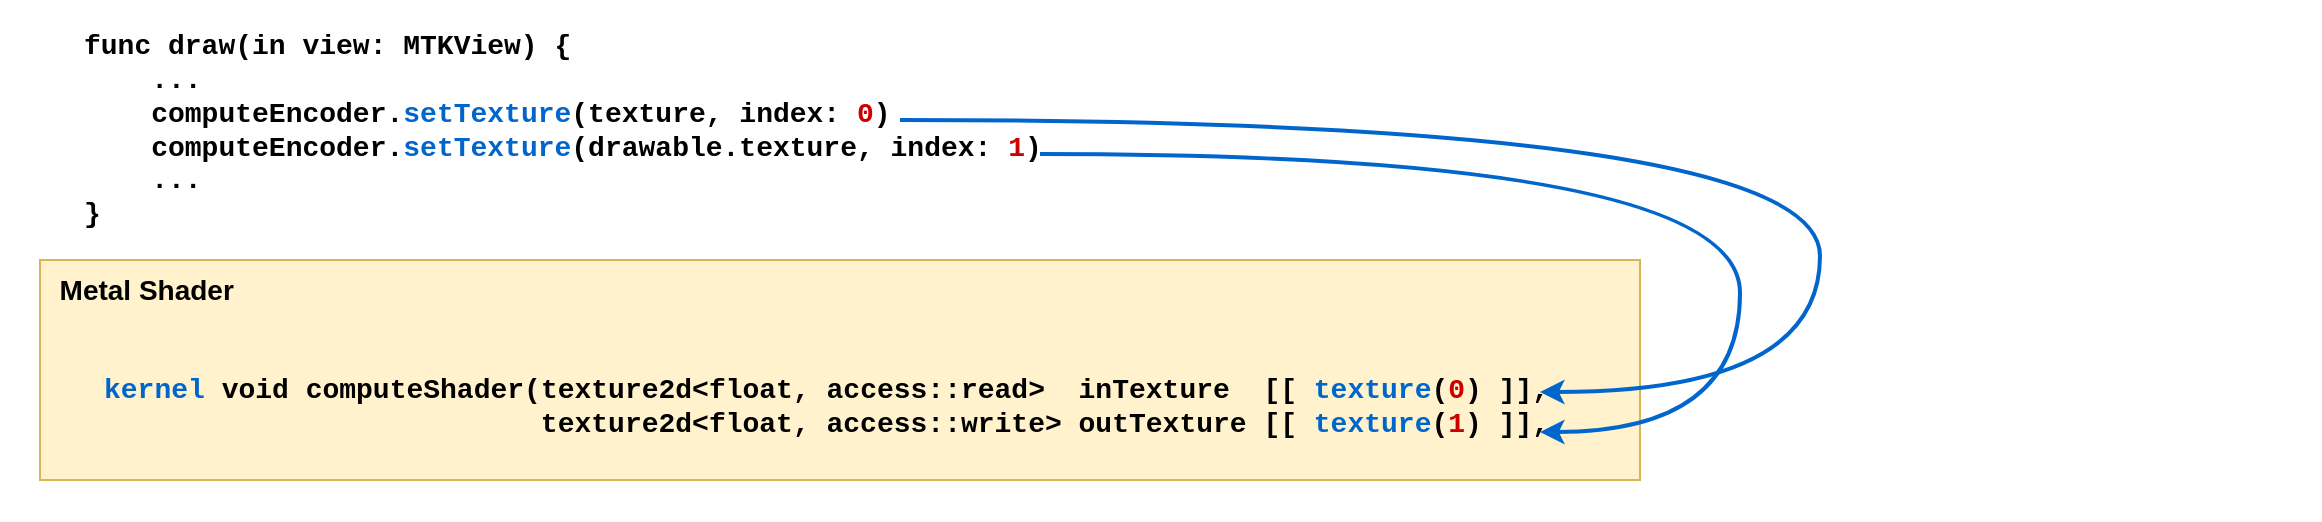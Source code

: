 <mxfile version="21.1.2" type="device">
  <diagram id="IPethDhe6ZVQqmIALtQ7" name="ページ1">
    <mxGraphModel dx="1418" dy="775" grid="1" gridSize="10" guides="1" tooltips="1" connect="1" arrows="1" fold="1" page="1" pageScale="1" pageWidth="827" pageHeight="1169" math="0" shadow="0">
      <root>
        <mxCell id="0" />
        <mxCell id="1" parent="0" />
        <mxCell id="nUNb-dxJ8in_FAHGZ1HG-45" value="&amp;nbsp; Metal Shader&lt;br style=&quot;font-size: 14px;&quot;&gt;" style="rounded=0;whiteSpace=wrap;html=1;align=left;verticalAlign=top;fontStyle=1;fontSize=14;fillColor=#fff2cc;strokeColor=#d6b656;" vertex="1" parent="1">
          <mxGeometry x="20" y="130" width="800" height="110" as="geometry" />
        </mxCell>
        <mxCell id="nUNb-dxJ8in_FAHGZ1HG-46" value="&lt;div&gt;&lt;font color=&quot;#0066cc&quot;&gt;kernel &lt;/font&gt;void computeShader(texture2d&amp;lt;float, access::read&amp;gt;&amp;nbsp; inTexture&amp;nbsp; [[ &lt;font color=&quot;#0066cc&quot;&gt;texture&lt;/font&gt;(&lt;font color=&quot;#cc0000&quot;&gt;0&lt;/font&gt;) ]],&lt;/div&gt;&lt;div&gt;&amp;nbsp; &amp;nbsp; &amp;nbsp; &amp;nbsp; &amp;nbsp; &amp;nbsp; &amp;nbsp; &amp;nbsp; &amp;nbsp; &amp;nbsp; &amp;nbsp; &amp;nbsp; &amp;nbsp; texture2d&amp;lt;float, access::write&amp;gt; outTexture [[ &lt;font color=&quot;#0066cc&quot;&gt;texture&lt;/font&gt;(&lt;font color=&quot;#cc0000&quot;&gt;1&lt;/font&gt;) ]],&lt;/div&gt;&lt;div style=&quot;font-size: 14px;&quot;&gt;&lt;br&gt;&lt;/div&gt;&lt;div style=&quot;font-size: 14px;&quot;&gt;&lt;br&gt;&lt;/div&gt;" style="text;html=1;align=left;verticalAlign=middle;resizable=0;points=[];autosize=1;strokeColor=none;fillColor=none;fontFamily=Courier New;fontStyle=1;fontSize=14;" vertex="1" parent="1">
          <mxGeometry x="50" y="180" width="750" height="80" as="geometry" />
        </mxCell>
        <mxCell id="nUNb-dxJ8in_FAHGZ1HG-47" value="&lt;div style=&quot;font-size: 14px;&quot;&gt;&lt;div&gt;func draw(in view: MTKView) {&lt;/div&gt;&lt;div style=&quot;font-size: 14px;&quot;&gt;&lt;font style=&quot;font-size: 14px;&quot;&gt;&amp;nbsp; &amp;nbsp; ...&lt;/font&gt;&lt;/div&gt;&lt;div&gt;&amp;nbsp; &amp;nbsp; computeEncoder.&lt;font color=&quot;#0066cc&quot;&gt;setTexture&lt;/font&gt;(texture, index: &lt;font color=&quot;#cc0000&quot;&gt;0&lt;/font&gt;)&lt;/div&gt;&lt;div&gt;&amp;nbsp; &amp;nbsp; computeEncoder.&lt;font color=&quot;#0066cc&quot;&gt;setTexture&lt;/font&gt;(drawable.texture, index: &lt;font color=&quot;#cc0000&quot;&gt;1&lt;/font&gt;)&lt;/div&gt;&lt;div style=&quot;font-size: 14px;&quot;&gt;&amp;nbsp; &amp;nbsp; ...&lt;br&gt;&lt;/div&gt;&lt;/div&gt;&lt;div style=&quot;font-size: 14px;&quot;&gt;}&lt;/div&gt;" style="text;html=1;align=left;verticalAlign=middle;resizable=0;points=[];autosize=1;strokeColor=none;fillColor=none;fontFamily=Courier New;fontStyle=1;fontSize=14;" vertex="1" parent="1">
          <mxGeometry x="40" y="10" width="500" height="110" as="geometry" />
        </mxCell>
        <mxCell id="nUNb-dxJ8in_FAHGZ1HG-48" value="" style="rounded=0;whiteSpace=wrap;html=1;fillColor=none;strokeColor=none;" vertex="1" parent="1">
          <mxGeometry width="40" height="40" as="geometry" />
        </mxCell>
        <mxCell id="nUNb-dxJ8in_FAHGZ1HG-49" value="" style="rounded=0;whiteSpace=wrap;html=1;fillColor=none;strokeColor=none;" vertex="1" parent="1">
          <mxGeometry x="1120" width="40" height="40" as="geometry" />
        </mxCell>
        <mxCell id="nUNb-dxJ8in_FAHGZ1HG-50" value="" style="rounded=0;whiteSpace=wrap;html=1;fillColor=none;strokeColor=none;" vertex="1" parent="1">
          <mxGeometry x="750" y="186" width="20" height="20" as="geometry" />
        </mxCell>
        <mxCell id="nUNb-dxJ8in_FAHGZ1HG-51" value="" style="rounded=0;whiteSpace=wrap;html=1;fillColor=none;strokeColor=none;" vertex="1" parent="1">
          <mxGeometry x="750" y="206" width="20" height="20" as="geometry" />
        </mxCell>
        <mxCell id="nUNb-dxJ8in_FAHGZ1HG-52" style="edgeStyle=orthogonalEdgeStyle;shape=connector;curved=1;rounded=0;orthogonalLoop=1;jettySize=auto;html=1;entryX=1;entryY=0.5;entryDx=0;entryDy=0;labelBackgroundColor=default;strokeColor=#0066CC;fontFamily=Helvetica;fontSize=11;fontColor=default;endArrow=classic;strokeWidth=2;" edge="1" parent="1" source="nUNb-dxJ8in_FAHGZ1HG-53" target="nUNb-dxJ8in_FAHGZ1HG-51">
          <mxGeometry relative="1" as="geometry">
            <Array as="points">
              <mxPoint x="870" y="77" />
              <mxPoint x="870" y="216" />
            </Array>
          </mxGeometry>
        </mxCell>
        <mxCell id="nUNb-dxJ8in_FAHGZ1HG-53" value="" style="rounded=0;whiteSpace=wrap;html=1;fillColor=none;strokeColor=none;" vertex="1" parent="1">
          <mxGeometry x="500" y="67" width="20" height="20" as="geometry" />
        </mxCell>
        <mxCell id="nUNb-dxJ8in_FAHGZ1HG-54" style="edgeStyle=orthogonalEdgeStyle;rounded=0;orthogonalLoop=1;jettySize=auto;html=1;entryX=1;entryY=0.5;entryDx=0;entryDy=0;curved=1;strokeColor=#0066CC;strokeWidth=2;" edge="1" parent="1" source="nUNb-dxJ8in_FAHGZ1HG-55" target="nUNb-dxJ8in_FAHGZ1HG-50">
          <mxGeometry relative="1" as="geometry">
            <Array as="points">
              <mxPoint x="910" y="60" />
              <mxPoint x="910" y="196" />
            </Array>
          </mxGeometry>
        </mxCell>
        <mxCell id="nUNb-dxJ8in_FAHGZ1HG-55" value="" style="rounded=0;whiteSpace=wrap;html=1;fillColor=none;strokeColor=none;" vertex="1" parent="1">
          <mxGeometry x="430" y="40" width="20" height="20" as="geometry" />
        </mxCell>
      </root>
    </mxGraphModel>
  </diagram>
</mxfile>
